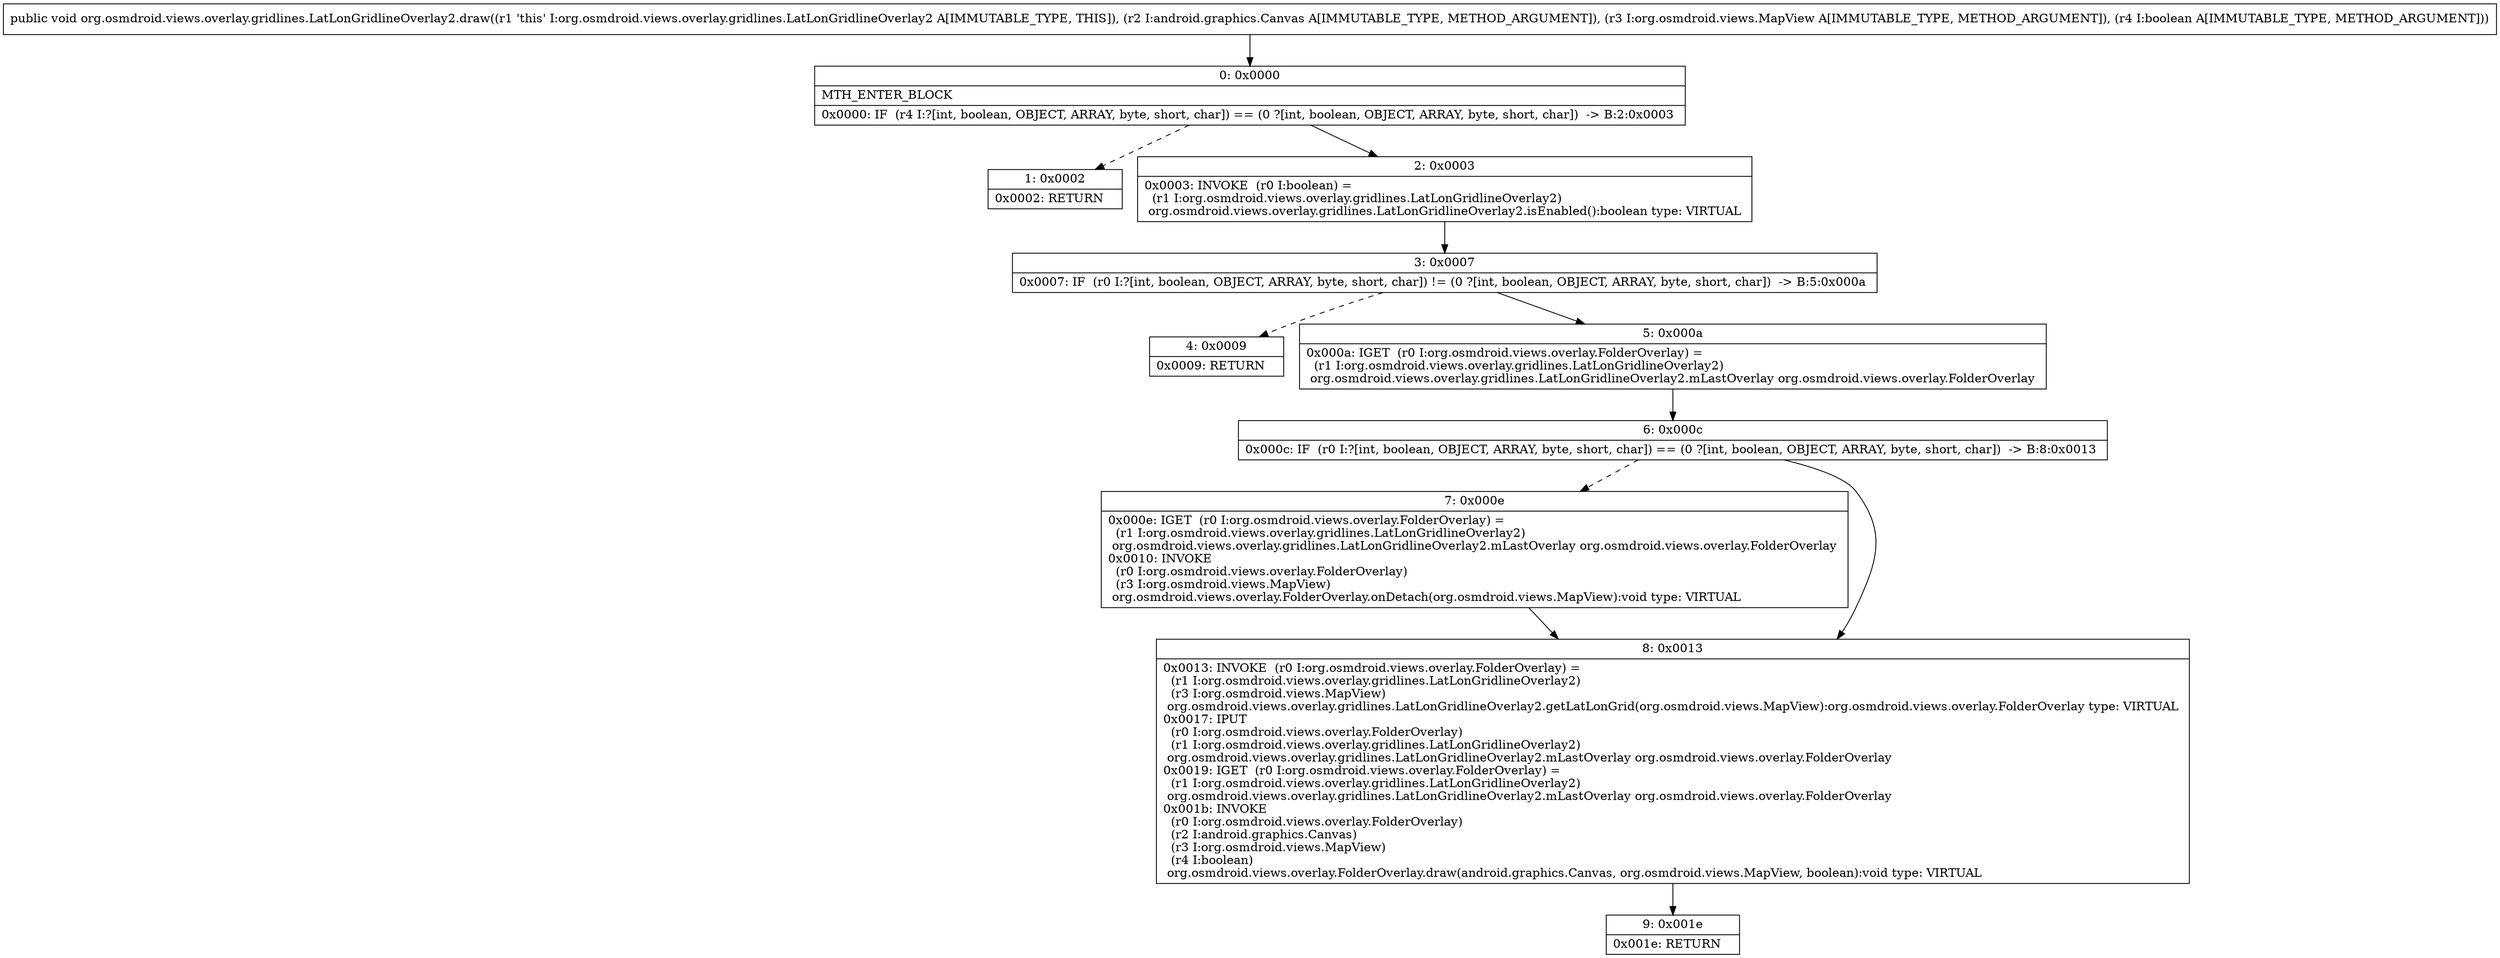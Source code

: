 digraph "CFG fororg.osmdroid.views.overlay.gridlines.LatLonGridlineOverlay2.draw(Landroid\/graphics\/Canvas;Lorg\/osmdroid\/views\/MapView;Z)V" {
Node_0 [shape=record,label="{0\:\ 0x0000|MTH_ENTER_BLOCK\l|0x0000: IF  (r4 I:?[int, boolean, OBJECT, ARRAY, byte, short, char]) == (0 ?[int, boolean, OBJECT, ARRAY, byte, short, char])  \-\> B:2:0x0003 \l}"];
Node_1 [shape=record,label="{1\:\ 0x0002|0x0002: RETURN   \l}"];
Node_2 [shape=record,label="{2\:\ 0x0003|0x0003: INVOKE  (r0 I:boolean) = \l  (r1 I:org.osmdroid.views.overlay.gridlines.LatLonGridlineOverlay2)\l org.osmdroid.views.overlay.gridlines.LatLonGridlineOverlay2.isEnabled():boolean type: VIRTUAL \l}"];
Node_3 [shape=record,label="{3\:\ 0x0007|0x0007: IF  (r0 I:?[int, boolean, OBJECT, ARRAY, byte, short, char]) != (0 ?[int, boolean, OBJECT, ARRAY, byte, short, char])  \-\> B:5:0x000a \l}"];
Node_4 [shape=record,label="{4\:\ 0x0009|0x0009: RETURN   \l}"];
Node_5 [shape=record,label="{5\:\ 0x000a|0x000a: IGET  (r0 I:org.osmdroid.views.overlay.FolderOverlay) = \l  (r1 I:org.osmdroid.views.overlay.gridlines.LatLonGridlineOverlay2)\l org.osmdroid.views.overlay.gridlines.LatLonGridlineOverlay2.mLastOverlay org.osmdroid.views.overlay.FolderOverlay \l}"];
Node_6 [shape=record,label="{6\:\ 0x000c|0x000c: IF  (r0 I:?[int, boolean, OBJECT, ARRAY, byte, short, char]) == (0 ?[int, boolean, OBJECT, ARRAY, byte, short, char])  \-\> B:8:0x0013 \l}"];
Node_7 [shape=record,label="{7\:\ 0x000e|0x000e: IGET  (r0 I:org.osmdroid.views.overlay.FolderOverlay) = \l  (r1 I:org.osmdroid.views.overlay.gridlines.LatLonGridlineOverlay2)\l org.osmdroid.views.overlay.gridlines.LatLonGridlineOverlay2.mLastOverlay org.osmdroid.views.overlay.FolderOverlay \l0x0010: INVOKE  \l  (r0 I:org.osmdroid.views.overlay.FolderOverlay)\l  (r3 I:org.osmdroid.views.MapView)\l org.osmdroid.views.overlay.FolderOverlay.onDetach(org.osmdroid.views.MapView):void type: VIRTUAL \l}"];
Node_8 [shape=record,label="{8\:\ 0x0013|0x0013: INVOKE  (r0 I:org.osmdroid.views.overlay.FolderOverlay) = \l  (r1 I:org.osmdroid.views.overlay.gridlines.LatLonGridlineOverlay2)\l  (r3 I:org.osmdroid.views.MapView)\l org.osmdroid.views.overlay.gridlines.LatLonGridlineOverlay2.getLatLonGrid(org.osmdroid.views.MapView):org.osmdroid.views.overlay.FolderOverlay type: VIRTUAL \l0x0017: IPUT  \l  (r0 I:org.osmdroid.views.overlay.FolderOverlay)\l  (r1 I:org.osmdroid.views.overlay.gridlines.LatLonGridlineOverlay2)\l org.osmdroid.views.overlay.gridlines.LatLonGridlineOverlay2.mLastOverlay org.osmdroid.views.overlay.FolderOverlay \l0x0019: IGET  (r0 I:org.osmdroid.views.overlay.FolderOverlay) = \l  (r1 I:org.osmdroid.views.overlay.gridlines.LatLonGridlineOverlay2)\l org.osmdroid.views.overlay.gridlines.LatLonGridlineOverlay2.mLastOverlay org.osmdroid.views.overlay.FolderOverlay \l0x001b: INVOKE  \l  (r0 I:org.osmdroid.views.overlay.FolderOverlay)\l  (r2 I:android.graphics.Canvas)\l  (r3 I:org.osmdroid.views.MapView)\l  (r4 I:boolean)\l org.osmdroid.views.overlay.FolderOverlay.draw(android.graphics.Canvas, org.osmdroid.views.MapView, boolean):void type: VIRTUAL \l}"];
Node_9 [shape=record,label="{9\:\ 0x001e|0x001e: RETURN   \l}"];
MethodNode[shape=record,label="{public void org.osmdroid.views.overlay.gridlines.LatLonGridlineOverlay2.draw((r1 'this' I:org.osmdroid.views.overlay.gridlines.LatLonGridlineOverlay2 A[IMMUTABLE_TYPE, THIS]), (r2 I:android.graphics.Canvas A[IMMUTABLE_TYPE, METHOD_ARGUMENT]), (r3 I:org.osmdroid.views.MapView A[IMMUTABLE_TYPE, METHOD_ARGUMENT]), (r4 I:boolean A[IMMUTABLE_TYPE, METHOD_ARGUMENT])) }"];
MethodNode -> Node_0;
Node_0 -> Node_1[style=dashed];
Node_0 -> Node_2;
Node_2 -> Node_3;
Node_3 -> Node_4[style=dashed];
Node_3 -> Node_5;
Node_5 -> Node_6;
Node_6 -> Node_7[style=dashed];
Node_6 -> Node_8;
Node_7 -> Node_8;
Node_8 -> Node_9;
}

